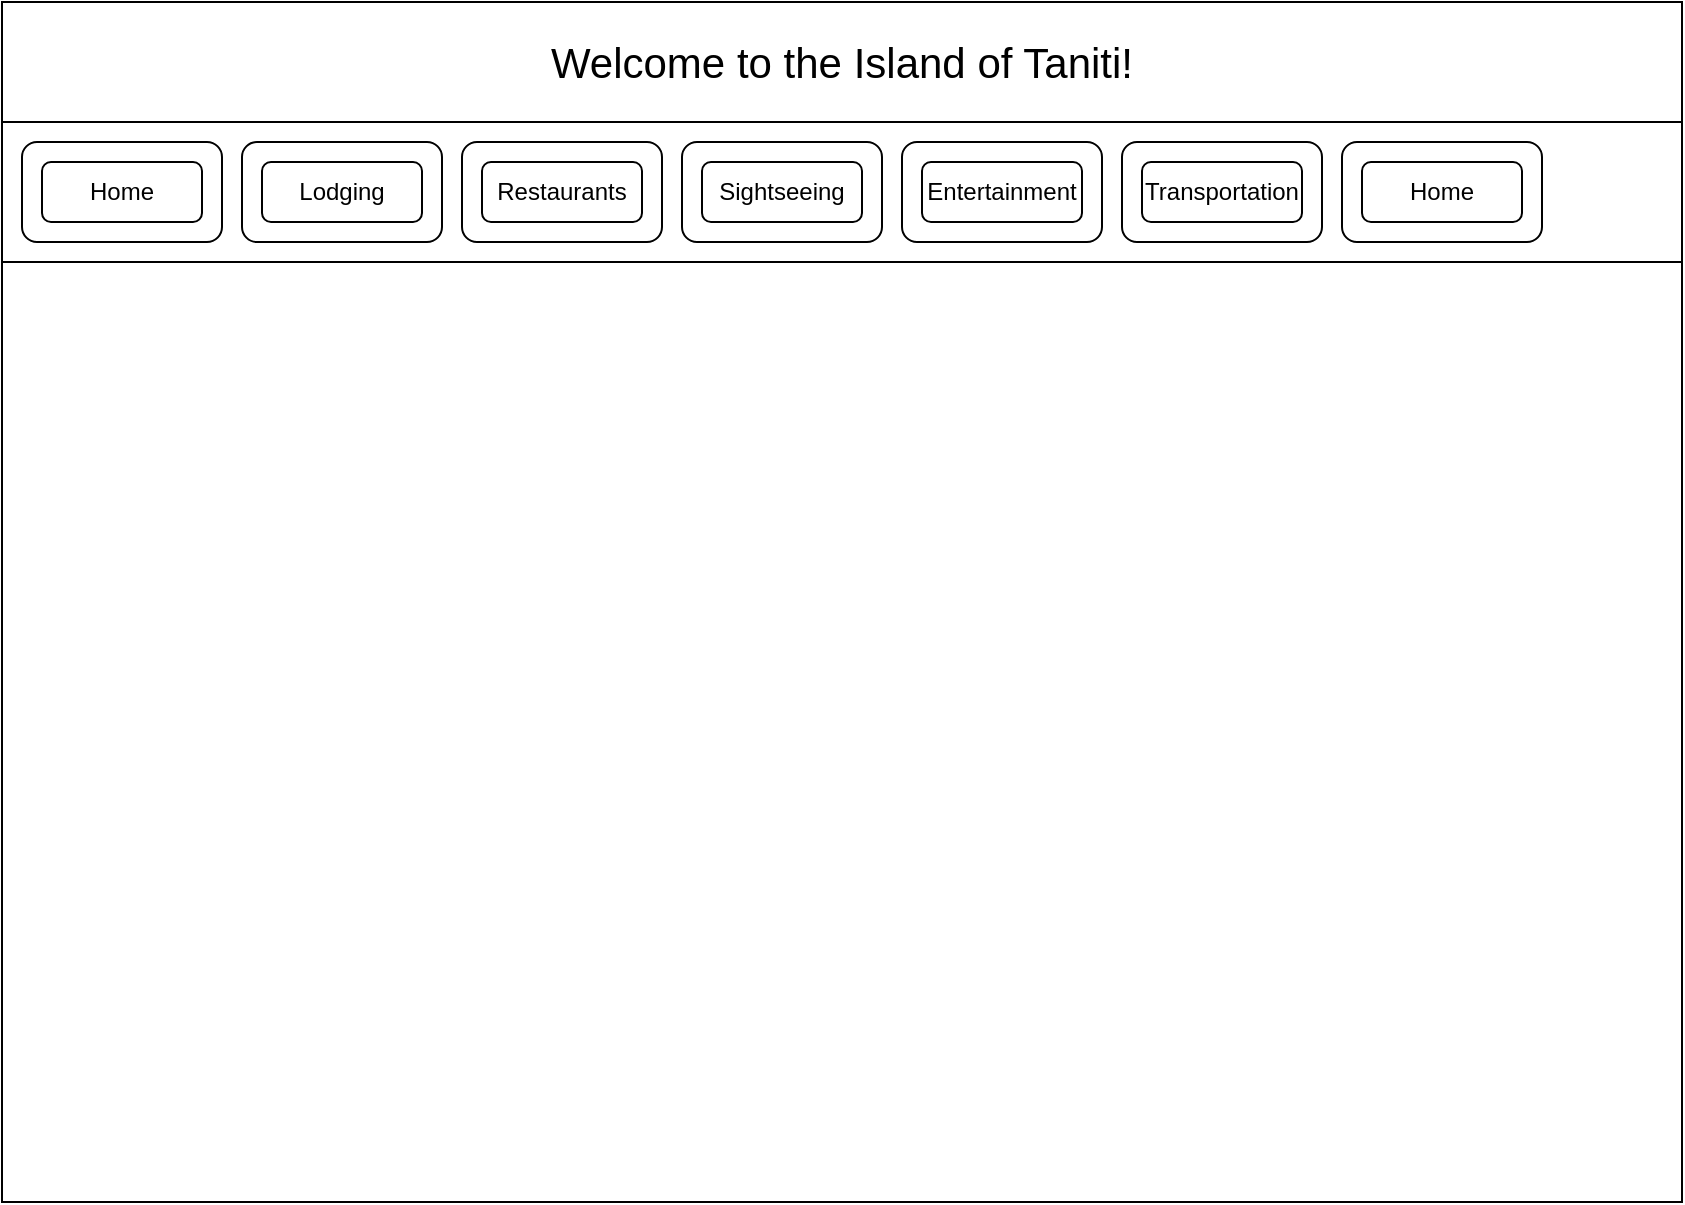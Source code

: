 <mxfile version="24.0.1" type="github">
  <diagram name="Page-1" id="LD6ZF_pfvdNjXgWhtU-o">
    <mxGraphModel dx="1434" dy="782" grid="1" gridSize="10" guides="1" tooltips="1" connect="1" arrows="1" fold="1" page="1" pageScale="1" pageWidth="850" pageHeight="1100" math="0" shadow="0">
      <root>
        <mxCell id="0" />
        <mxCell id="1" parent="0" />
        <mxCell id="nk9R049O57t78JMHlpcZ-1" value="" style="rounded=0;whiteSpace=wrap;html=1;" vertex="1" parent="1">
          <mxGeometry y="40" width="840" height="600" as="geometry" />
        </mxCell>
        <mxCell id="nk9R049O57t78JMHlpcZ-2" value="&lt;font style=&quot;font-size: 21px;&quot;&gt;Welcome to the Island of Taniti!&lt;/font&gt;" style="rounded=0;whiteSpace=wrap;html=1;" vertex="1" parent="1">
          <mxGeometry y="40" width="840" height="60" as="geometry" />
        </mxCell>
        <mxCell id="nk9R049O57t78JMHlpcZ-3" value="" style="rounded=0;whiteSpace=wrap;html=1;" vertex="1" parent="1">
          <mxGeometry y="100" width="840" height="70" as="geometry" />
        </mxCell>
        <mxCell id="nk9R049O57t78JMHlpcZ-9" value="" style="group" vertex="1" connectable="0" parent="1">
          <mxGeometry x="10" y="110" width="100" height="50" as="geometry" />
        </mxCell>
        <mxCell id="nk9R049O57t78JMHlpcZ-8" value="" style="rounded=1;whiteSpace=wrap;html=1;" vertex="1" parent="nk9R049O57t78JMHlpcZ-9">
          <mxGeometry width="100" height="50" as="geometry" />
        </mxCell>
        <mxCell id="nk9R049O57t78JMHlpcZ-5" value="Home" style="rounded=1;whiteSpace=wrap;html=1;" vertex="1" parent="nk9R049O57t78JMHlpcZ-9">
          <mxGeometry x="10" y="10" width="80" height="30" as="geometry" />
        </mxCell>
        <mxCell id="nk9R049O57t78JMHlpcZ-10" value="" style="group" vertex="1" connectable="0" parent="1">
          <mxGeometry x="120" y="110" width="100" height="50" as="geometry" />
        </mxCell>
        <mxCell id="nk9R049O57t78JMHlpcZ-11" value="" style="rounded=1;whiteSpace=wrap;html=1;" vertex="1" parent="nk9R049O57t78JMHlpcZ-10">
          <mxGeometry width="100" height="50" as="geometry" />
        </mxCell>
        <mxCell id="nk9R049O57t78JMHlpcZ-12" value="Lodging" style="rounded=1;whiteSpace=wrap;html=1;" vertex="1" parent="nk9R049O57t78JMHlpcZ-10">
          <mxGeometry x="10" y="10" width="80" height="30" as="geometry" />
        </mxCell>
        <mxCell id="nk9R049O57t78JMHlpcZ-13" value="" style="group" vertex="1" connectable="0" parent="1">
          <mxGeometry x="230" y="110" width="100" height="50" as="geometry" />
        </mxCell>
        <mxCell id="nk9R049O57t78JMHlpcZ-14" value="" style="rounded=1;whiteSpace=wrap;html=1;" vertex="1" parent="nk9R049O57t78JMHlpcZ-13">
          <mxGeometry width="100" height="50" as="geometry" />
        </mxCell>
        <mxCell id="nk9R049O57t78JMHlpcZ-15" value="Restaurants" style="rounded=1;whiteSpace=wrap;html=1;" vertex="1" parent="nk9R049O57t78JMHlpcZ-13">
          <mxGeometry x="10" y="10" width="80" height="30" as="geometry" />
        </mxCell>
        <mxCell id="nk9R049O57t78JMHlpcZ-16" value="" style="group" vertex="1" connectable="0" parent="1">
          <mxGeometry x="340" y="110" width="100" height="50" as="geometry" />
        </mxCell>
        <mxCell id="nk9R049O57t78JMHlpcZ-17" value="" style="rounded=1;whiteSpace=wrap;html=1;" vertex="1" parent="nk9R049O57t78JMHlpcZ-16">
          <mxGeometry width="100" height="50" as="geometry" />
        </mxCell>
        <mxCell id="nk9R049O57t78JMHlpcZ-18" value="Sightseeing" style="rounded=1;whiteSpace=wrap;html=1;" vertex="1" parent="nk9R049O57t78JMHlpcZ-16">
          <mxGeometry x="10" y="10" width="80" height="30" as="geometry" />
        </mxCell>
        <mxCell id="nk9R049O57t78JMHlpcZ-19" value="" style="group" vertex="1" connectable="0" parent="1">
          <mxGeometry x="450" y="110" width="100" height="50" as="geometry" />
        </mxCell>
        <mxCell id="nk9R049O57t78JMHlpcZ-20" value="" style="rounded=1;whiteSpace=wrap;html=1;" vertex="1" parent="nk9R049O57t78JMHlpcZ-19">
          <mxGeometry width="100" height="50" as="geometry" />
        </mxCell>
        <mxCell id="nk9R049O57t78JMHlpcZ-21" value="Entertainment" style="rounded=1;whiteSpace=wrap;html=1;" vertex="1" parent="nk9R049O57t78JMHlpcZ-19">
          <mxGeometry x="10" y="10" width="80" height="30" as="geometry" />
        </mxCell>
        <mxCell id="nk9R049O57t78JMHlpcZ-22" value="" style="group" vertex="1" connectable="0" parent="1">
          <mxGeometry x="560" y="110" width="100" height="50" as="geometry" />
        </mxCell>
        <mxCell id="nk9R049O57t78JMHlpcZ-23" value="" style="rounded=1;whiteSpace=wrap;html=1;" vertex="1" parent="nk9R049O57t78JMHlpcZ-22">
          <mxGeometry width="100" height="50" as="geometry" />
        </mxCell>
        <mxCell id="nk9R049O57t78JMHlpcZ-24" value="Transportation" style="rounded=1;whiteSpace=wrap;html=1;" vertex="1" parent="nk9R049O57t78JMHlpcZ-22">
          <mxGeometry x="10" y="10" width="80" height="30" as="geometry" />
        </mxCell>
        <mxCell id="nk9R049O57t78JMHlpcZ-25" value="" style="group" vertex="1" connectable="0" parent="1">
          <mxGeometry x="670" y="110" width="100" height="50" as="geometry" />
        </mxCell>
        <mxCell id="nk9R049O57t78JMHlpcZ-26" value="" style="rounded=1;whiteSpace=wrap;html=1;" vertex="1" parent="nk9R049O57t78JMHlpcZ-25">
          <mxGeometry width="100" height="50" as="geometry" />
        </mxCell>
        <mxCell id="nk9R049O57t78JMHlpcZ-27" value="Home" style="rounded=1;whiteSpace=wrap;html=1;" vertex="1" parent="nk9R049O57t78JMHlpcZ-25">
          <mxGeometry x="10" y="10" width="80" height="30" as="geometry" />
        </mxCell>
      </root>
    </mxGraphModel>
  </diagram>
</mxfile>
